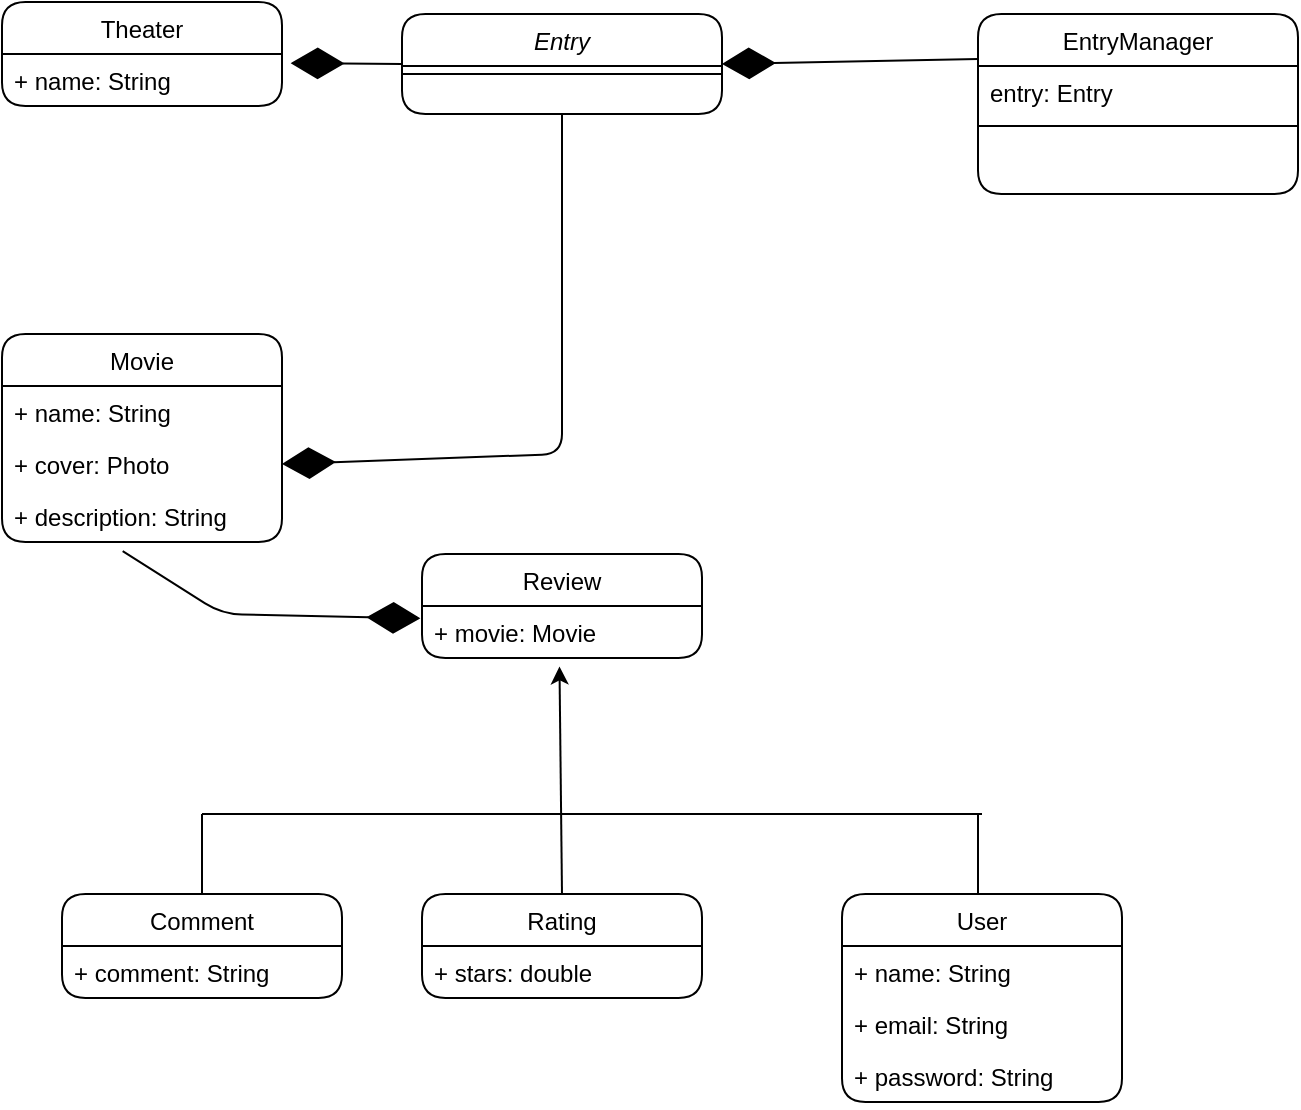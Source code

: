 <mxfile version="17.4.0" type="github">
  <diagram id="C5RBs43oDa-KdzZeNtuy" name="Page-1">
    <mxGraphModel dx="1038" dy="571" grid="1" gridSize="10" guides="1" tooltips="1" connect="1" arrows="1" fold="1" page="1" pageScale="1" pageWidth="827" pageHeight="1169" math="0" shadow="0">
      <root>
        <mxCell id="WIyWlLk6GJQsqaUBKTNV-0" />
        <mxCell id="WIyWlLk6GJQsqaUBKTNV-1" parent="WIyWlLk6GJQsqaUBKTNV-0" />
        <mxCell id="zkfFHV4jXpPFQw0GAbJ--0" value="Entry" style="swimlane;fontStyle=2;align=center;verticalAlign=top;childLayout=stackLayout;horizontal=1;startSize=26;horizontalStack=0;resizeParent=1;resizeLast=0;collapsible=1;marginBottom=0;rounded=1;shadow=0;strokeWidth=1;" parent="WIyWlLk6GJQsqaUBKTNV-1" vertex="1">
          <mxGeometry x="220" y="120" width="160" height="50" as="geometry">
            <mxRectangle x="230" y="140" width="160" height="26" as="alternateBounds" />
          </mxGeometry>
        </mxCell>
        <mxCell id="zkfFHV4jXpPFQw0GAbJ--4" value="" style="line;html=1;strokeWidth=1;align=left;verticalAlign=middle;spacingTop=-1;spacingLeft=3;spacingRight=3;rotatable=0;labelPosition=right;points=[];portConstraint=eastwest;rounded=1;" parent="zkfFHV4jXpPFQw0GAbJ--0" vertex="1">
          <mxGeometry y="26" width="160" height="8" as="geometry" />
        </mxCell>
        <mxCell id="zkfFHV4jXpPFQw0GAbJ--17" value="EntryManager" style="swimlane;fontStyle=0;align=center;verticalAlign=top;childLayout=stackLayout;horizontal=1;startSize=26;horizontalStack=0;resizeParent=1;resizeLast=0;collapsible=1;marginBottom=0;rounded=1;shadow=0;strokeWidth=1;" parent="WIyWlLk6GJQsqaUBKTNV-1" vertex="1">
          <mxGeometry x="508" y="120" width="160" height="90" as="geometry">
            <mxRectangle x="550" y="140" width="160" height="26" as="alternateBounds" />
          </mxGeometry>
        </mxCell>
        <mxCell id="zkfFHV4jXpPFQw0GAbJ--18" value="entry: Entry" style="text;align=left;verticalAlign=top;spacingLeft=4;spacingRight=4;overflow=hidden;rotatable=0;points=[[0,0.5],[1,0.5]];portConstraint=eastwest;rounded=1;" parent="zkfFHV4jXpPFQw0GAbJ--17" vertex="1">
          <mxGeometry y="26" width="160" height="26" as="geometry" />
        </mxCell>
        <mxCell id="zkfFHV4jXpPFQw0GAbJ--23" value="" style="line;html=1;strokeWidth=1;align=left;verticalAlign=middle;spacingTop=-1;spacingLeft=3;spacingRight=3;rotatable=0;labelPosition=right;points=[];portConstraint=eastwest;rounded=1;" parent="zkfFHV4jXpPFQw0GAbJ--17" vertex="1">
          <mxGeometry y="52" width="160" height="8" as="geometry" />
        </mxCell>
        <mxCell id="kmvzRaKSkP3bbM18Rjbx-0" value="Comment" style="swimlane;fontStyle=0;childLayout=stackLayout;horizontal=1;startSize=26;fillColor=none;horizontalStack=0;resizeParent=1;resizeParentMax=0;resizeLast=0;collapsible=1;marginBottom=0;rounded=1;" vertex="1" parent="WIyWlLk6GJQsqaUBKTNV-1">
          <mxGeometry x="50" y="560" width="140" height="52" as="geometry" />
        </mxCell>
        <mxCell id="kmvzRaKSkP3bbM18Rjbx-1" value="+ comment: String" style="text;strokeColor=none;fillColor=none;align=left;verticalAlign=top;spacingLeft=4;spacingRight=4;overflow=hidden;rotatable=0;points=[[0,0.5],[1,0.5]];portConstraint=eastwest;rounded=1;" vertex="1" parent="kmvzRaKSkP3bbM18Rjbx-0">
          <mxGeometry y="26" width="140" height="26" as="geometry" />
        </mxCell>
        <mxCell id="kmvzRaKSkP3bbM18Rjbx-6" value="Rating" style="swimlane;fontStyle=0;childLayout=stackLayout;horizontal=1;startSize=26;fillColor=none;horizontalStack=0;resizeParent=1;resizeParentMax=0;resizeLast=0;collapsible=1;marginBottom=0;rounded=1;" vertex="1" parent="WIyWlLk6GJQsqaUBKTNV-1">
          <mxGeometry x="230" y="560" width="140" height="52" as="geometry" />
        </mxCell>
        <mxCell id="kmvzRaKSkP3bbM18Rjbx-7" value="+ stars: double" style="text;strokeColor=none;fillColor=none;align=left;verticalAlign=top;spacingLeft=4;spacingRight=4;overflow=hidden;rotatable=0;points=[[0,0.5],[1,0.5]];portConstraint=eastwest;rounded=1;" vertex="1" parent="kmvzRaKSkP3bbM18Rjbx-6">
          <mxGeometry y="26" width="140" height="26" as="geometry" />
        </mxCell>
        <mxCell id="kmvzRaKSkP3bbM18Rjbx-10" value="User" style="swimlane;fontStyle=0;childLayout=stackLayout;horizontal=1;startSize=26;fillColor=none;horizontalStack=0;resizeParent=1;resizeParentMax=0;resizeLast=0;collapsible=1;marginBottom=0;rounded=1;" vertex="1" parent="WIyWlLk6GJQsqaUBKTNV-1">
          <mxGeometry x="440" y="560" width="140" height="104" as="geometry" />
        </mxCell>
        <mxCell id="kmvzRaKSkP3bbM18Rjbx-11" value="+ name: String" style="text;strokeColor=none;fillColor=none;align=left;verticalAlign=top;spacingLeft=4;spacingRight=4;overflow=hidden;rotatable=0;points=[[0,0.5],[1,0.5]];portConstraint=eastwest;rounded=1;" vertex="1" parent="kmvzRaKSkP3bbM18Rjbx-10">
          <mxGeometry y="26" width="140" height="26" as="geometry" />
        </mxCell>
        <mxCell id="kmvzRaKSkP3bbM18Rjbx-12" value="+ email: String" style="text;strokeColor=none;fillColor=none;align=left;verticalAlign=top;spacingLeft=4;spacingRight=4;overflow=hidden;rotatable=0;points=[[0,0.5],[1,0.5]];portConstraint=eastwest;rounded=1;" vertex="1" parent="kmvzRaKSkP3bbM18Rjbx-10">
          <mxGeometry y="52" width="140" height="26" as="geometry" />
        </mxCell>
        <mxCell id="kmvzRaKSkP3bbM18Rjbx-13" value="+ password: String" style="text;strokeColor=none;fillColor=none;align=left;verticalAlign=top;spacingLeft=4;spacingRight=4;overflow=hidden;rotatable=0;points=[[0,0.5],[1,0.5]];portConstraint=eastwest;rounded=1;" vertex="1" parent="kmvzRaKSkP3bbM18Rjbx-10">
          <mxGeometry y="78" width="140" height="26" as="geometry" />
        </mxCell>
        <mxCell id="kmvzRaKSkP3bbM18Rjbx-14" value="Review" style="swimlane;fontStyle=0;childLayout=stackLayout;horizontal=1;startSize=26;fillColor=none;horizontalStack=0;resizeParent=1;resizeParentMax=0;resizeLast=0;collapsible=1;marginBottom=0;rounded=1;" vertex="1" parent="WIyWlLk6GJQsqaUBKTNV-1">
          <mxGeometry x="230" y="390" width="140" height="52" as="geometry" />
        </mxCell>
        <mxCell id="kmvzRaKSkP3bbM18Rjbx-15" value="+ movie: Movie" style="text;strokeColor=none;fillColor=none;align=left;verticalAlign=top;spacingLeft=4;spacingRight=4;overflow=hidden;rotatable=0;points=[[0,0.5],[1,0.5]];portConstraint=eastwest;rounded=1;" vertex="1" parent="kmvzRaKSkP3bbM18Rjbx-14">
          <mxGeometry y="26" width="140" height="26" as="geometry" />
        </mxCell>
        <mxCell id="kmvzRaKSkP3bbM18Rjbx-18" value="Movie" style="swimlane;fontStyle=0;childLayout=stackLayout;horizontal=1;startSize=26;fillColor=none;horizontalStack=0;resizeParent=1;resizeParentMax=0;resizeLast=0;collapsible=1;marginBottom=0;rounded=1;" vertex="1" parent="WIyWlLk6GJQsqaUBKTNV-1">
          <mxGeometry x="20" y="280" width="140" height="104" as="geometry" />
        </mxCell>
        <mxCell id="kmvzRaKSkP3bbM18Rjbx-19" value="+ name: String" style="text;strokeColor=none;fillColor=none;align=left;verticalAlign=top;spacingLeft=4;spacingRight=4;overflow=hidden;rotatable=0;points=[[0,0.5],[1,0.5]];portConstraint=eastwest;rounded=1;" vertex="1" parent="kmvzRaKSkP3bbM18Rjbx-18">
          <mxGeometry y="26" width="140" height="26" as="geometry" />
        </mxCell>
        <mxCell id="kmvzRaKSkP3bbM18Rjbx-20" value="+ cover: Photo" style="text;strokeColor=none;fillColor=none;align=left;verticalAlign=top;spacingLeft=4;spacingRight=4;overflow=hidden;rotatable=0;points=[[0,0.5],[1,0.5]];portConstraint=eastwest;rounded=1;" vertex="1" parent="kmvzRaKSkP3bbM18Rjbx-18">
          <mxGeometry y="52" width="140" height="26" as="geometry" />
        </mxCell>
        <mxCell id="kmvzRaKSkP3bbM18Rjbx-21" value="+ description: String" style="text;strokeColor=none;fillColor=none;align=left;verticalAlign=top;spacingLeft=4;spacingRight=4;overflow=hidden;rotatable=0;points=[[0,0.5],[1,0.5]];portConstraint=eastwest;rounded=1;" vertex="1" parent="kmvzRaKSkP3bbM18Rjbx-18">
          <mxGeometry y="78" width="140" height="26" as="geometry" />
        </mxCell>
        <mxCell id="kmvzRaKSkP3bbM18Rjbx-22" value="Theater" style="swimlane;fontStyle=0;childLayout=stackLayout;horizontal=1;startSize=26;fillColor=none;horizontalStack=0;resizeParent=1;resizeParentMax=0;resizeLast=0;collapsible=1;marginBottom=0;rounded=1;" vertex="1" parent="WIyWlLk6GJQsqaUBKTNV-1">
          <mxGeometry x="20" y="114" width="140" height="52" as="geometry" />
        </mxCell>
        <mxCell id="kmvzRaKSkP3bbM18Rjbx-23" value="+ name: String" style="text;strokeColor=none;fillColor=none;align=left;verticalAlign=top;spacingLeft=4;spacingRight=4;overflow=hidden;rotatable=0;points=[[0,0.5],[1,0.5]];portConstraint=eastwest;rounded=1;" vertex="1" parent="kmvzRaKSkP3bbM18Rjbx-22">
          <mxGeometry y="26" width="140" height="26" as="geometry" />
        </mxCell>
        <mxCell id="kmvzRaKSkP3bbM18Rjbx-31" value="" style="endArrow=diamondThin;endFill=1;endSize=24;html=1;rounded=1;entryX=1;entryY=0.5;entryDx=0;entryDy=0;exitX=0.5;exitY=1;exitDx=0;exitDy=0;" edge="1" parent="WIyWlLk6GJQsqaUBKTNV-1" source="zkfFHV4jXpPFQw0GAbJ--0" target="kmvzRaKSkP3bbM18Rjbx-20">
          <mxGeometry width="160" relative="1" as="geometry">
            <mxPoint x="330" y="350" as="sourcePoint" />
            <mxPoint x="490" y="350" as="targetPoint" />
            <Array as="points">
              <mxPoint x="300" y="340" />
            </Array>
          </mxGeometry>
        </mxCell>
        <mxCell id="kmvzRaKSkP3bbM18Rjbx-32" value="" style="endArrow=diamondThin;endFill=1;endSize=24;html=1;rounded=1;entryX=1.031;entryY=0.177;entryDx=0;entryDy=0;exitX=0;exitY=0.5;exitDx=0;exitDy=0;entryPerimeter=0;" edge="1" parent="WIyWlLk6GJQsqaUBKTNV-1" source="zkfFHV4jXpPFQw0GAbJ--0" target="kmvzRaKSkP3bbM18Rjbx-23">
          <mxGeometry width="160" relative="1" as="geometry">
            <mxPoint x="330" y="350" as="sourcePoint" />
            <mxPoint x="160" y="179" as="targetPoint" />
          </mxGeometry>
        </mxCell>
        <mxCell id="kmvzRaKSkP3bbM18Rjbx-33" value="" style="endArrow=diamondThin;endFill=1;endSize=24;html=1;rounded=1;entryX=1;entryY=0.5;entryDx=0;entryDy=0;exitX=0;exitY=0.25;exitDx=0;exitDy=0;" edge="1" parent="WIyWlLk6GJQsqaUBKTNV-1" source="zkfFHV4jXpPFQw0GAbJ--17" target="zkfFHV4jXpPFQw0GAbJ--0">
          <mxGeometry width="160" relative="1" as="geometry">
            <mxPoint x="508" y="185" as="sourcePoint" />
            <mxPoint x="490" y="350" as="targetPoint" />
          </mxGeometry>
        </mxCell>
        <mxCell id="kmvzRaKSkP3bbM18Rjbx-34" value="" style="endArrow=diamondThin;endFill=1;endSize=24;html=1;rounded=1;exitX=0.431;exitY=1.177;exitDx=0;exitDy=0;exitPerimeter=0;entryX=-0.006;entryY=0.238;entryDx=0;entryDy=0;entryPerimeter=0;" edge="1" parent="WIyWlLk6GJQsqaUBKTNV-1" source="kmvzRaKSkP3bbM18Rjbx-21" target="kmvzRaKSkP3bbM18Rjbx-15">
          <mxGeometry width="160" relative="1" as="geometry">
            <mxPoint x="330" y="460" as="sourcePoint" />
            <mxPoint x="230" y="455" as="targetPoint" />
            <Array as="points">
              <mxPoint x="130" y="420" />
            </Array>
          </mxGeometry>
        </mxCell>
        <mxCell id="kmvzRaKSkP3bbM18Rjbx-35" value="" style="endArrow=classic;html=1;rounded=1;exitX=0.5;exitY=0;exitDx=0;exitDy=0;entryX=0.491;entryY=1.162;entryDx=0;entryDy=0;entryPerimeter=0;" edge="1" parent="WIyWlLk6GJQsqaUBKTNV-1" source="kmvzRaKSkP3bbM18Rjbx-6" target="kmvzRaKSkP3bbM18Rjbx-15">
          <mxGeometry width="50" height="50" relative="1" as="geometry">
            <mxPoint x="390" y="490" as="sourcePoint" />
            <mxPoint x="299.58" y="492.596" as="targetPoint" />
          </mxGeometry>
        </mxCell>
        <mxCell id="kmvzRaKSkP3bbM18Rjbx-36" value="" style="endArrow=none;html=1;rounded=1;exitX=0.5;exitY=0;exitDx=0;exitDy=0;" edge="1" parent="WIyWlLk6GJQsqaUBKTNV-1" source="kmvzRaKSkP3bbM18Rjbx-0">
          <mxGeometry width="50" height="50" relative="1" as="geometry">
            <mxPoint x="120" y="560" as="sourcePoint" />
            <mxPoint x="120" y="520" as="targetPoint" />
          </mxGeometry>
        </mxCell>
        <mxCell id="kmvzRaKSkP3bbM18Rjbx-37" value="" style="endArrow=none;html=1;rounded=1;" edge="1" parent="WIyWlLk6GJQsqaUBKTNV-1">
          <mxGeometry width="50" height="50" relative="1" as="geometry">
            <mxPoint x="120" y="520" as="sourcePoint" />
            <mxPoint x="300" y="520" as="targetPoint" />
          </mxGeometry>
        </mxCell>
        <mxCell id="kmvzRaKSkP3bbM18Rjbx-39" value="" style="endArrow=none;html=1;rounded=1;" edge="1" parent="WIyWlLk6GJQsqaUBKTNV-1">
          <mxGeometry width="50" height="50" relative="1" as="geometry">
            <mxPoint x="508" y="560" as="sourcePoint" />
            <mxPoint x="508" y="520" as="targetPoint" />
          </mxGeometry>
        </mxCell>
        <mxCell id="kmvzRaKSkP3bbM18Rjbx-40" value="" style="endArrow=none;html=1;rounded=1;" edge="1" parent="WIyWlLk6GJQsqaUBKTNV-1">
          <mxGeometry width="50" height="50" relative="1" as="geometry">
            <mxPoint x="300" y="520" as="sourcePoint" />
            <mxPoint x="510" y="520" as="targetPoint" />
          </mxGeometry>
        </mxCell>
      </root>
    </mxGraphModel>
  </diagram>
</mxfile>
